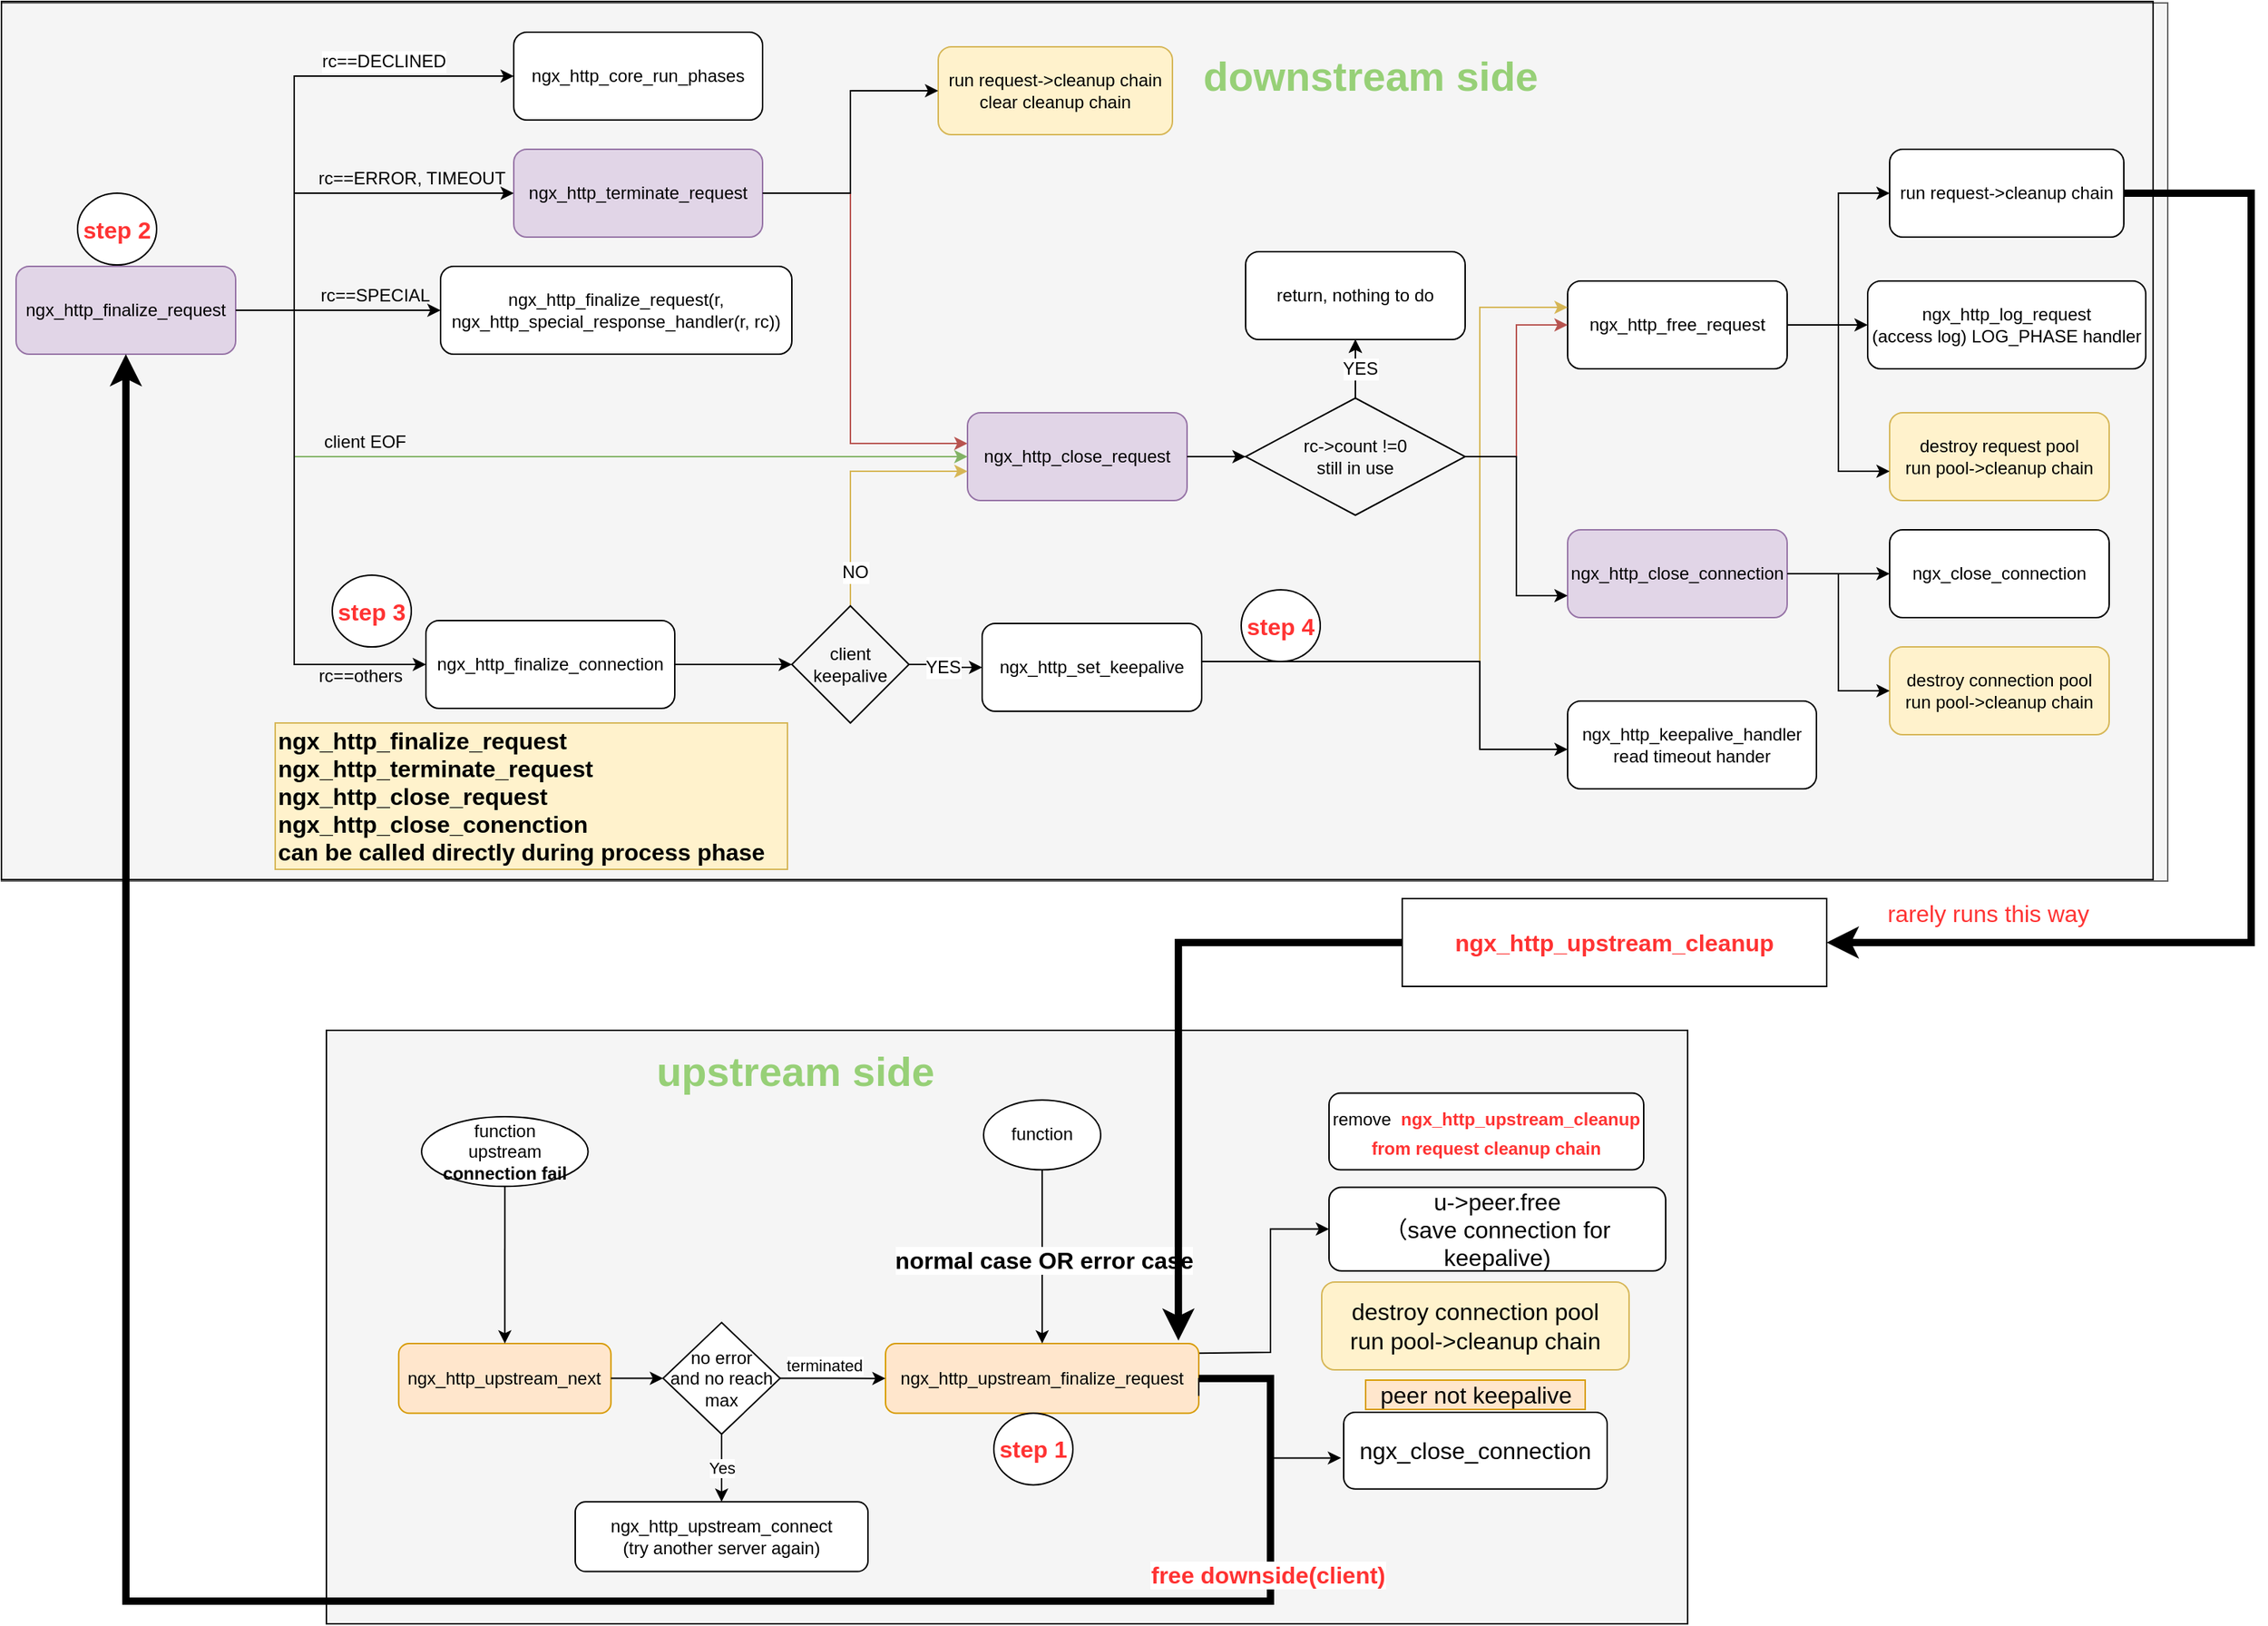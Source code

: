 <mxfile version="14.1.8" type="device"><diagram id="d94VPHdgFYiRo3HJIX4c" name="Page-1"><mxGraphModel dx="2495" dy="1290" grid="1" gridSize="10" guides="1" tooltips="1" connect="1" arrows="1" fold="1" page="1" pageScale="1" pageWidth="850" pageHeight="1100" math="0" shadow="0"><root><mxCell id="0"/><mxCell id="1" parent="0"/><mxCell id="vXh4KZ6xpvYGVUkyk7Ri-33" value="" style="group;fillColor=#f5f5f5;strokeColor=#666666;fontColor=#333333;" parent="1" vertex="1" connectable="0"><mxGeometry x="595" y="1230" width="930" height="405.5" as="geometry"/></mxCell><mxCell id="vXh4KZ6xpvYGVUkyk7Ri-30" value="" style="rounded=0;whiteSpace=wrap;html=1;fontSize=16;fillColor=none;" parent="vXh4KZ6xpvYGVUkyk7Ri-33" vertex="1"><mxGeometry width="930" height="405.5" as="geometry"/></mxCell><mxCell id="vXh4KZ6xpvYGVUkyk7Ri-2" value="function&lt;br&gt;upstream &lt;b&gt;connection fail&lt;/b&gt;" style="ellipse;whiteSpace=wrap;html=1;" parent="vXh4KZ6xpvYGVUkyk7Ri-33" vertex="1"><mxGeometry x="65.02" y="59.002" width="113.75" height="47.65" as="geometry"/></mxCell><mxCell id="vXh4KZ6xpvYGVUkyk7Ri-3" value="function" style="ellipse;whiteSpace=wrap;html=1;" parent="vXh4KZ6xpvYGVUkyk7Ri-33" vertex="1"><mxGeometry x="449" y="47.65" width="80" height="47.65" as="geometry"/></mxCell><mxCell id="vXh4KZ6xpvYGVUkyk7Ri-4" value="ngx_http_upstream_next" style="rounded=1;whiteSpace=wrap;html=1;fillColor=#ffe6cc;strokeColor=#d79b00;" parent="vXh4KZ6xpvYGVUkyk7Ri-33" vertex="1"><mxGeometry x="49.39" y="213.948" width="145" height="47.65" as="geometry"/></mxCell><mxCell id="vXh4KZ6xpvYGVUkyk7Ri-8" style="edgeStyle=orthogonalEdgeStyle;rounded=0;orthogonalLoop=1;jettySize=auto;html=1;entryX=0.5;entryY=0;entryDx=0;entryDy=0;" parent="vXh4KZ6xpvYGVUkyk7Ri-33" source="vXh4KZ6xpvYGVUkyk7Ri-2" target="vXh4KZ6xpvYGVUkyk7Ri-4" edge="1"><mxGeometry relative="1" as="geometry"/></mxCell><mxCell id="zoOKARzqjhSyRLc67rD9-3" style="edgeStyle=orthogonalEdgeStyle;rounded=0;orthogonalLoop=1;jettySize=auto;html=1;exitX=0.998;exitY=0.139;exitDx=0;exitDy=0;fontSize=16;entryX=0;entryY=0.5;entryDx=0;entryDy=0;exitPerimeter=0;" parent="vXh4KZ6xpvYGVUkyk7Ri-33" source="vXh4KZ6xpvYGVUkyk7Ri-5" target="vXh4KZ6xpvYGVUkyk7Ri-16" edge="1"><mxGeometry relative="1" as="geometry"><Array as="points"><mxPoint x="594" y="221"/><mxPoint x="645" y="220"/><mxPoint x="645" y="136"/></Array></mxGeometry></mxCell><mxCell id="vXh4KZ6xpvYGVUkyk7Ri-5" value="ngx_http_upstream_finalize_request" style="rounded=1;whiteSpace=wrap;html=1;fillColor=#ffe6cc;strokeColor=#d79b00;" parent="vXh4KZ6xpvYGVUkyk7Ri-33" vertex="1"><mxGeometry x="382" y="213.95" width="214" height="47.65" as="geometry"/></mxCell><mxCell id="vXh4KZ6xpvYGVUkyk7Ri-13" style="edgeStyle=orthogonalEdgeStyle;rounded=0;orthogonalLoop=1;jettySize=auto;html=1;" parent="vXh4KZ6xpvYGVUkyk7Ri-33" source="vXh4KZ6xpvYGVUkyk7Ri-3" target="vXh4KZ6xpvYGVUkyk7Ri-5" edge="1"><mxGeometry relative="1" as="geometry"/></mxCell><mxCell id="vXh4KZ6xpvYGVUkyk7Ri-15" value="normal case OR error case" style="edgeLabel;html=1;align=center;verticalAlign=middle;resizable=0;points=[];fontStyle=1;fontSize=16;" parent="vXh4KZ6xpvYGVUkyk7Ri-13" vertex="1" connectable="0"><mxGeometry x="0.04" y="1" relative="1" as="geometry"><mxPoint as="offset"/></mxGeometry></mxCell><mxCell id="vXh4KZ6xpvYGVUkyk7Ri-6" value="&lt;div&gt;ngx_http_upstream_connect&lt;/div&gt;&lt;div&gt;(try another server again)&lt;br&gt;&lt;/div&gt;" style="rounded=1;whiteSpace=wrap;html=1;" parent="vXh4KZ6xpvYGVUkyk7Ri-33" vertex="1"><mxGeometry x="170" y="322.113" width="200" height="47.65" as="geometry"/></mxCell><mxCell id="vXh4KZ6xpvYGVUkyk7Ri-11" style="edgeStyle=orthogonalEdgeStyle;rounded=0;orthogonalLoop=1;jettySize=auto;html=1;" parent="vXh4KZ6xpvYGVUkyk7Ri-33" source="vXh4KZ6xpvYGVUkyk7Ri-7" target="vXh4KZ6xpvYGVUkyk7Ri-5" edge="1"><mxGeometry relative="1" as="geometry"/></mxCell><mxCell id="vXh4KZ6xpvYGVUkyk7Ri-14" value="terminated" style="edgeLabel;html=1;align=center;verticalAlign=middle;resizable=0;points=[];" parent="vXh4KZ6xpvYGVUkyk7Ri-11" vertex="1" connectable="0"><mxGeometry x="-0.28" y="2" relative="1" as="geometry"><mxPoint x="4" y="-7" as="offset"/></mxGeometry></mxCell><mxCell id="vXh4KZ6xpvYGVUkyk7Ri-12" value="Yes" style="edgeStyle=orthogonalEdgeStyle;rounded=0;orthogonalLoop=1;jettySize=auto;html=1;exitX=0.5;exitY=1;exitDx=0;exitDy=0;" parent="vXh4KZ6xpvYGVUkyk7Ri-33" source="vXh4KZ6xpvYGVUkyk7Ri-7" target="vXh4KZ6xpvYGVUkyk7Ri-6" edge="1"><mxGeometry relative="1" as="geometry"/></mxCell><mxCell id="vXh4KZ6xpvYGVUkyk7Ri-7" value="&lt;div&gt;no error&lt;/div&gt;&lt;div&gt;and no reach&lt;/div&gt;&lt;div&gt;max&lt;br&gt;&lt;/div&gt;" style="rhombus;whiteSpace=wrap;html=1;" parent="vXh4KZ6xpvYGVUkyk7Ri-33" vertex="1"><mxGeometry x="230" y="199.653" width="80" height="76.24" as="geometry"/></mxCell><mxCell id="vXh4KZ6xpvYGVUkyk7Ri-10" style="edgeStyle=orthogonalEdgeStyle;rounded=0;orthogonalLoop=1;jettySize=auto;html=1;entryX=0;entryY=0.5;entryDx=0;entryDy=0;" parent="vXh4KZ6xpvYGVUkyk7Ri-33" source="vXh4KZ6xpvYGVUkyk7Ri-4" target="vXh4KZ6xpvYGVUkyk7Ri-7" edge="1"><mxGeometry relative="1" as="geometry"/></mxCell><mxCell id="vXh4KZ6xpvYGVUkyk7Ri-32" value="upstream side" style="text;html=1;align=center;verticalAlign=middle;resizable=0;points=[];autosize=1;fontSize=28;fontStyle=1;fontColor=#97D077;" parent="vXh4KZ6xpvYGVUkyk7Ri-33" vertex="1"><mxGeometry x="215" y="7.65" width="210" height="40" as="geometry"/></mxCell><mxCell id="vXh4KZ6xpvYGVUkyk7Ri-16" value="u-&amp;gt;peer.free&lt;br&gt;（save connection for keepalive)" style="rounded=1;whiteSpace=wrap;html=1;fontSize=16;" parent="vXh4KZ6xpvYGVUkyk7Ri-33" vertex="1"><mxGeometry x="685" y="107.212" width="230" height="57.18" as="geometry"/></mxCell><mxCell id="vXh4KZ6xpvYGVUkyk7Ri-17" value="ngx_close_connection" style="rounded=1;whiteSpace=wrap;html=1;fontSize=16;" parent="vXh4KZ6xpvYGVUkyk7Ri-33" vertex="1"><mxGeometry x="695" y="260.999" width="180" height="52.415" as="geometry"/></mxCell><mxCell id="vXh4KZ6xpvYGVUkyk7Ri-18" value="peer not keepalive" style="text;html=1;align=center;verticalAlign=middle;resizable=0;points=[];autosize=1;fontSize=16;fillColor=#ffe6cc;strokeColor=#d79b00;" parent="vXh4KZ6xpvYGVUkyk7Ri-33" vertex="1"><mxGeometry x="710" y="239.017" width="150" height="20" as="geometry"/></mxCell><mxCell id="zoOKARzqjhSyRLc67rD9-1" value="destroy connection pool&lt;br style=&quot;font-size: 16px&quot;&gt;run pool-&amp;gt;cleanup chain" style="rounded=1;whiteSpace=wrap;html=1;fontSize=16;labelBackgroundColor=none;fillColor=#fff2cc;strokeColor=#d6b656;" parent="vXh4KZ6xpvYGVUkyk7Ri-33" vertex="1"><mxGeometry x="680" y="172.02" width="210" height="60" as="geometry"/></mxCell><mxCell id="zoOKARzqjhSyRLc67rD9-4" style="edgeStyle=orthogonalEdgeStyle;rounded=0;orthogonalLoop=1;jettySize=auto;html=1;exitX=1;exitY=0.75;exitDx=0;exitDy=0;startArrow=none;startFill=0;fontSize=16;entryX=-0.01;entryY=0.595;entryDx=0;entryDy=0;entryPerimeter=0;" parent="vXh4KZ6xpvYGVUkyk7Ri-33" source="vXh4KZ6xpvYGVUkyk7Ri-5" target="vXh4KZ6xpvYGVUkyk7Ri-17" edge="1"><mxGeometry relative="1" as="geometry"><mxPoint x="645" y="260" as="targetPoint"/><Array as="points"><mxPoint x="596" y="238"/><mxPoint x="646" y="238"/><mxPoint x="646" y="292"/></Array></mxGeometry></mxCell><mxCell id="zoOKARzqjhSyRLc67rD9-9" value="&lt;font style=&quot;font-size: 12px&quot;&gt;remove&amp;nbsp;&amp;nbsp;&lt;span style=&quot;color: rgb(255 , 51 , 51) ; font-weight: 700&quot;&gt;ngx_http_upstream_cleanup&lt;br&gt;from request cleanup chain&lt;br&gt;&lt;/span&gt;&lt;/font&gt;" style="rounded=1;whiteSpace=wrap;html=1;fontSize=16;" parent="vXh4KZ6xpvYGVUkyk7Ri-33" vertex="1"><mxGeometry x="685" y="42.89" width="215" height="52.41" as="geometry"/></mxCell><mxCell id="zoOKARzqjhSyRLc67rD9-11" value="step 1" style="ellipse;whiteSpace=wrap;html=1;fontSize=16;fontColor=#FF3333;fontStyle=1" parent="vXh4KZ6xpvYGVUkyk7Ri-33" vertex="1"><mxGeometry x="456" y="261.6" width="54" height="49" as="geometry"/></mxCell><mxCell id="vXh4KZ6xpvYGVUkyk7Ri-130" value="" style="group;fillColor=#f5f5f5;strokeColor=#666666;fontColor=#333333;" parent="1" vertex="1" connectable="0"><mxGeometry x="373" y="528" width="1480" height="600" as="geometry"/></mxCell><mxCell id="vXh4KZ6xpvYGVUkyk7Ri-128" value="" style="rounded=0;whiteSpace=wrap;html=1;labelBackgroundColor=none;fillColor=none;fontSize=12;fontColor=#000000;" parent="vXh4KZ6xpvYGVUkyk7Ri-130" vertex="1"><mxGeometry y="-1" width="1470" height="600" as="geometry"/></mxCell><mxCell id="vXh4KZ6xpvYGVUkyk7Ri-48" value="ngx_http_finalize_request" style="rounded=1;whiteSpace=wrap;html=1;fontSize=12;labelBackgroundColor=none;fillColor=#e1d5e7;strokeColor=#9673a6;" parent="vXh4KZ6xpvYGVUkyk7Ri-130" vertex="1"><mxGeometry x="10" y="180" width="150" height="60" as="geometry"/></mxCell><mxCell id="vXh4KZ6xpvYGVUkyk7Ri-49" value="ngx_http_finalize_request(r, ngx_http_special_response_handler(r, rc))" style="rounded=1;whiteSpace=wrap;html=1;fontSize=12;labelBackgroundColor=none;" parent="vXh4KZ6xpvYGVUkyk7Ri-130" vertex="1"><mxGeometry x="300" y="180" width="240" height="60" as="geometry"/></mxCell><mxCell id="vXh4KZ6xpvYGVUkyk7Ri-56" style="edgeStyle=orthogonalEdgeStyle;rounded=0;orthogonalLoop=1;jettySize=auto;html=1;entryX=0;entryY=0.5;entryDx=0;entryDy=0;startArrow=none;startFill=0;endArrow=classic;endFill=1;fontSize=12;fontColor=#000000;" parent="vXh4KZ6xpvYGVUkyk7Ri-130" source="vXh4KZ6xpvYGVUkyk7Ri-48" target="vXh4KZ6xpvYGVUkyk7Ri-49" edge="1"><mxGeometry relative="1" as="geometry"/></mxCell><mxCell id="vXh4KZ6xpvYGVUkyk7Ri-68" style="edgeStyle=orthogonalEdgeStyle;rounded=0;orthogonalLoop=1;jettySize=auto;html=1;startArrow=none;startFill=0;endArrow=classic;endFill=1;fontSize=12;fontColor=#000000;fillColor=#f8cecc;strokeColor=#b85450;" parent="vXh4KZ6xpvYGVUkyk7Ri-130" source="vXh4KZ6xpvYGVUkyk7Ri-50" edge="1"><mxGeometry relative="1" as="geometry"><mxPoint x="660" y="301" as="targetPoint"/><Array as="points"><mxPoint x="580" y="130"/><mxPoint x="580" y="301"/></Array></mxGeometry></mxCell><mxCell id="vXh4KZ6xpvYGVUkyk7Ri-50" value="ngx_http_terminate_request" style="rounded=1;whiteSpace=wrap;html=1;fontSize=12;labelBackgroundColor=none;fillColor=#e1d5e7;strokeColor=#9673a6;" parent="vXh4KZ6xpvYGVUkyk7Ri-130" vertex="1"><mxGeometry x="350" y="100" width="170" height="60" as="geometry"/></mxCell><mxCell id="vXh4KZ6xpvYGVUkyk7Ri-55" style="edgeStyle=orthogonalEdgeStyle;rounded=0;orthogonalLoop=1;jettySize=auto;html=1;entryX=0;entryY=0.5;entryDx=0;entryDy=0;startArrow=none;startFill=0;endArrow=classic;endFill=1;fontSize=12;fontColor=#000000;" parent="vXh4KZ6xpvYGVUkyk7Ri-130" source="vXh4KZ6xpvYGVUkyk7Ri-48" target="vXh4KZ6xpvYGVUkyk7Ri-50" edge="1"><mxGeometry relative="1" as="geometry"><Array as="points"><mxPoint x="200" y="210"/><mxPoint x="200" y="130"/></Array></mxGeometry></mxCell><mxCell id="vXh4KZ6xpvYGVUkyk7Ri-51" value="ngx_http_core_run_phases" style="rounded=1;whiteSpace=wrap;html=1;fontSize=12;labelBackgroundColor=none;" parent="vXh4KZ6xpvYGVUkyk7Ri-130" vertex="1"><mxGeometry x="350" y="20" width="170" height="60" as="geometry"/></mxCell><mxCell id="vXh4KZ6xpvYGVUkyk7Ri-54" style="edgeStyle=orthogonalEdgeStyle;rounded=0;orthogonalLoop=1;jettySize=auto;html=1;exitX=1;exitY=0.5;exitDx=0;exitDy=0;entryX=0;entryY=0.5;entryDx=0;entryDy=0;startArrow=none;startFill=0;endArrow=classic;endFill=1;fontSize=12;fontColor=#000000;" parent="vXh4KZ6xpvYGVUkyk7Ri-130" source="vXh4KZ6xpvYGVUkyk7Ri-48" target="vXh4KZ6xpvYGVUkyk7Ri-51" edge="1"><mxGeometry relative="1" as="geometry"><Array as="points"><mxPoint x="200" y="210"/><mxPoint x="200" y="50"/></Array></mxGeometry></mxCell><mxCell id="vXh4KZ6xpvYGVUkyk7Ri-59" value="rc==DECLINED" style="edgeLabel;html=1;align=center;verticalAlign=middle;resizable=0;points=[];fontSize=12;fontColor=#000000;" parent="vXh4KZ6xpvYGVUkyk7Ri-54" vertex="1" connectable="0"><mxGeometry x="0.383" y="-1" relative="1" as="geometry"><mxPoint x="18.33" y="-11" as="offset"/></mxGeometry></mxCell><mxCell id="vXh4KZ6xpvYGVUkyk7Ri-52" value="ngx_http_close_request" style="rounded=1;whiteSpace=wrap;html=1;fontSize=12;labelBackgroundColor=none;fillColor=#e1d5e7;strokeColor=#9673a6;" parent="vXh4KZ6xpvYGVUkyk7Ri-130" vertex="1"><mxGeometry x="660" y="280" width="150" height="60" as="geometry"/></mxCell><mxCell id="vXh4KZ6xpvYGVUkyk7Ri-57" style="edgeStyle=orthogonalEdgeStyle;rounded=0;orthogonalLoop=1;jettySize=auto;html=1;entryX=0;entryY=0.5;entryDx=0;entryDy=0;startArrow=none;startFill=0;endArrow=classic;endFill=1;fontSize=12;fontColor=#000000;fillColor=#d5e8d4;strokeColor=#82b366;" parent="vXh4KZ6xpvYGVUkyk7Ri-130" source="vXh4KZ6xpvYGVUkyk7Ri-48" target="vXh4KZ6xpvYGVUkyk7Ri-52" edge="1"><mxGeometry relative="1" as="geometry"><Array as="points"><mxPoint x="200" y="210"/><mxPoint x="200" y="310"/></Array></mxGeometry></mxCell><mxCell id="vXh4KZ6xpvYGVUkyk7Ri-53" value="ngx_http_finalize_connection" style="rounded=1;whiteSpace=wrap;html=1;fontSize=12;labelBackgroundColor=none;" parent="vXh4KZ6xpvYGVUkyk7Ri-130" vertex="1"><mxGeometry x="290" y="422" width="170" height="60" as="geometry"/></mxCell><mxCell id="vXh4KZ6xpvYGVUkyk7Ri-58" style="edgeStyle=orthogonalEdgeStyle;rounded=0;orthogonalLoop=1;jettySize=auto;html=1;entryX=0;entryY=0.5;entryDx=0;entryDy=0;startArrow=none;startFill=0;endArrow=classic;endFill=1;fontSize=12;fontColor=#000000;" parent="vXh4KZ6xpvYGVUkyk7Ri-130" source="vXh4KZ6xpvYGVUkyk7Ri-48" target="vXh4KZ6xpvYGVUkyk7Ri-53" edge="1"><mxGeometry relative="1" as="geometry"><Array as="points"><mxPoint x="200" y="210"/><mxPoint x="200" y="452"/></Array></mxGeometry></mxCell><mxCell id="vXh4KZ6xpvYGVUkyk7Ri-60" value="rc==ERROR, TIMEOUT" style="text;html=1;align=center;verticalAlign=middle;resizable=0;points=[];autosize=1;fontSize=12;fontColor=#000000;" parent="vXh4KZ6xpvYGVUkyk7Ri-130" vertex="1"><mxGeometry x="210" y="110" width="140" height="20" as="geometry"/></mxCell><mxCell id="vXh4KZ6xpvYGVUkyk7Ri-61" value="rc==SPECIAL" style="text;html=1;align=center;verticalAlign=middle;resizable=0;points=[];autosize=1;fontSize=12;fontColor=#000000;" parent="vXh4KZ6xpvYGVUkyk7Ri-130" vertex="1"><mxGeometry x="210" y="190" width="90" height="20" as="geometry"/></mxCell><mxCell id="vXh4KZ6xpvYGVUkyk7Ri-62" value="client EOF" style="text;html=1;align=center;verticalAlign=middle;resizable=0;points=[];autosize=1;fontSize=12;fontColor=#000000;" parent="vXh4KZ6xpvYGVUkyk7Ri-130" vertex="1"><mxGeometry x="213" y="290" width="70" height="20" as="geometry"/></mxCell><mxCell id="vXh4KZ6xpvYGVUkyk7Ri-63" value="rc==others" style="text;html=1;align=center;verticalAlign=middle;resizable=0;points=[];autosize=1;fontSize=12;fontColor=#000000;" parent="vXh4KZ6xpvYGVUkyk7Ri-130" vertex="1"><mxGeometry x="210" y="450" width="70" height="20" as="geometry"/></mxCell><mxCell id="vXh4KZ6xpvYGVUkyk7Ri-64" value="run request-&amp;gt;cleanup chain&lt;br&gt;clear cleanup chain" style="rounded=1;whiteSpace=wrap;html=1;labelBackgroundColor=none;fontSize=12;fillColor=#fff2cc;strokeColor=#d6b656;" parent="vXh4KZ6xpvYGVUkyk7Ri-130" vertex="1"><mxGeometry x="640" y="30" width="160" height="60" as="geometry"/></mxCell><mxCell id="vXh4KZ6xpvYGVUkyk7Ri-67" style="edgeStyle=orthogonalEdgeStyle;rounded=0;orthogonalLoop=1;jettySize=auto;html=1;exitX=1;exitY=0.5;exitDx=0;exitDy=0;entryX=0;entryY=0.5;entryDx=0;entryDy=0;startArrow=none;startFill=0;endArrow=classic;endFill=1;fontSize=12;fontColor=#000000;" parent="vXh4KZ6xpvYGVUkyk7Ri-130" source="vXh4KZ6xpvYGVUkyk7Ri-50" target="vXh4KZ6xpvYGVUkyk7Ri-64" edge="1"><mxGeometry relative="1" as="geometry"/></mxCell><mxCell id="vXh4KZ6xpvYGVUkyk7Ri-69" value="ngx_http_set_keepalive" style="rounded=1;whiteSpace=wrap;html=1;fontSize=12;labelBackgroundColor=none;" parent="vXh4KZ6xpvYGVUkyk7Ri-130" vertex="1"><mxGeometry x="670" y="424" width="150" height="60" as="geometry"/></mxCell><mxCell id="vXh4KZ6xpvYGVUkyk7Ri-75" style="edgeStyle=orthogonalEdgeStyle;rounded=0;orthogonalLoop=1;jettySize=auto;html=1;exitX=0.5;exitY=0;exitDx=0;exitDy=0;startArrow=none;startFill=0;endArrow=classic;endFill=1;fontSize=12;fontColor=#000000;fillColor=#fff2cc;strokeColor=#d6b656;" parent="vXh4KZ6xpvYGVUkyk7Ri-130" source="vXh4KZ6xpvYGVUkyk7Ri-70" edge="1"><mxGeometry relative="1" as="geometry"><mxPoint x="660" y="320" as="targetPoint"/><Array as="points"><mxPoint x="580" y="320"/><mxPoint x="660" y="320"/></Array></mxGeometry></mxCell><mxCell id="vXh4KZ6xpvYGVUkyk7Ri-80" value="NO" style="edgeLabel;html=1;align=center;verticalAlign=middle;resizable=0;points=[];fontSize=12;fontColor=#000000;" parent="vXh4KZ6xpvYGVUkyk7Ri-75" vertex="1" connectable="0"><mxGeometry x="-0.726" y="-3" relative="1" as="geometry"><mxPoint as="offset"/></mxGeometry></mxCell><mxCell id="vXh4KZ6xpvYGVUkyk7Ri-76" style="edgeStyle=orthogonalEdgeStyle;rounded=0;orthogonalLoop=1;jettySize=auto;html=1;exitX=1;exitY=0.5;exitDx=0;exitDy=0;entryX=0;entryY=0.5;entryDx=0;entryDy=0;startArrow=none;startFill=0;endArrow=classic;endFill=1;fontSize=12;fontColor=#000000;" parent="vXh4KZ6xpvYGVUkyk7Ri-130" source="vXh4KZ6xpvYGVUkyk7Ri-70" target="vXh4KZ6xpvYGVUkyk7Ri-69" edge="1"><mxGeometry relative="1" as="geometry"/></mxCell><mxCell id="vXh4KZ6xpvYGVUkyk7Ri-81" value="YES" style="edgeLabel;html=1;align=center;verticalAlign=middle;resizable=0;points=[];fontSize=12;fontColor=#000000;" parent="vXh4KZ6xpvYGVUkyk7Ri-76" vertex="1" connectable="0"><mxGeometry x="-0.143" y="-2" relative="1" as="geometry"><mxPoint as="offset"/></mxGeometry></mxCell><mxCell id="vXh4KZ6xpvYGVUkyk7Ri-70" value="client keepalive" style="rhombus;whiteSpace=wrap;html=1;labelBackgroundColor=none;fillColor=none;fontSize=12;fontColor=#000000;" parent="vXh4KZ6xpvYGVUkyk7Ri-130" vertex="1"><mxGeometry x="540" y="412" width="80" height="80" as="geometry"/></mxCell><mxCell id="vXh4KZ6xpvYGVUkyk7Ri-71" style="edgeStyle=orthogonalEdgeStyle;rounded=0;orthogonalLoop=1;jettySize=auto;html=1;startArrow=none;startFill=0;endArrow=classic;endFill=1;fontSize=12;fontColor=#000000;" parent="vXh4KZ6xpvYGVUkyk7Ri-130" source="vXh4KZ6xpvYGVUkyk7Ri-53" target="vXh4KZ6xpvYGVUkyk7Ri-70" edge="1"><mxGeometry relative="1" as="geometry"/></mxCell><mxCell id="vXh4KZ6xpvYGVUkyk7Ri-77" value="&lt;div&gt;rc-&amp;gt;count !=0&lt;/div&gt;&lt;div&gt;still in use&lt;br&gt;&lt;/div&gt;" style="rhombus;whiteSpace=wrap;html=1;labelBackgroundColor=none;fillColor=none;fontSize=12;fontColor=#000000;" parent="vXh4KZ6xpvYGVUkyk7Ri-130" vertex="1"><mxGeometry x="850" y="270" width="150" height="80" as="geometry"/></mxCell><mxCell id="vXh4KZ6xpvYGVUkyk7Ri-78" style="edgeStyle=orthogonalEdgeStyle;rounded=0;orthogonalLoop=1;jettySize=auto;html=1;entryX=0;entryY=0.5;entryDx=0;entryDy=0;startArrow=none;startFill=0;endArrow=classic;endFill=1;fontSize=12;fontColor=#000000;" parent="vXh4KZ6xpvYGVUkyk7Ri-130" source="vXh4KZ6xpvYGVUkyk7Ri-52" target="vXh4KZ6xpvYGVUkyk7Ri-77" edge="1"><mxGeometry relative="1" as="geometry"/></mxCell><mxCell id="vXh4KZ6xpvYGVUkyk7Ri-79" value="return, nothing to do" style="rounded=1;whiteSpace=wrap;html=1;fontSize=12;labelBackgroundColor=none;" parent="vXh4KZ6xpvYGVUkyk7Ri-130" vertex="1"><mxGeometry x="850" y="170" width="150" height="60" as="geometry"/></mxCell><mxCell id="vXh4KZ6xpvYGVUkyk7Ri-83" value="NO" style="edgeStyle=orthogonalEdgeStyle;rounded=0;orthogonalLoop=1;jettySize=auto;html=1;exitX=0.5;exitY=0;exitDx=0;exitDy=0;entryX=0.5;entryY=1;entryDx=0;entryDy=0;startArrow=none;startFill=0;endArrow=classic;endFill=1;fontSize=12;fontColor=#000000;" parent="vXh4KZ6xpvYGVUkyk7Ri-130" source="vXh4KZ6xpvYGVUkyk7Ri-77" target="vXh4KZ6xpvYGVUkyk7Ri-79" edge="1"><mxGeometry relative="1" as="geometry"/></mxCell><mxCell id="vXh4KZ6xpvYGVUkyk7Ri-84" value="" style="edgeStyle=orthogonalEdgeStyle;rounded=0;orthogonalLoop=1;jettySize=auto;html=1;startArrow=none;startFill=0;endArrow=classic;endFill=1;fontSize=12;fontColor=#000000;" parent="vXh4KZ6xpvYGVUkyk7Ri-130" source="vXh4KZ6xpvYGVUkyk7Ri-77" target="vXh4KZ6xpvYGVUkyk7Ri-79" edge="1"><mxGeometry relative="1" as="geometry"/></mxCell><mxCell id="vXh4KZ6xpvYGVUkyk7Ri-86" value="YES" style="edgeLabel;html=1;align=center;verticalAlign=middle;resizable=0;points=[];fontSize=12;fontColor=#000000;" parent="vXh4KZ6xpvYGVUkyk7Ri-84" vertex="1" connectable="0"><mxGeometry x="-0.012" y="-3" relative="1" as="geometry"><mxPoint as="offset"/></mxGeometry></mxCell><mxCell id="vXh4KZ6xpvYGVUkyk7Ri-87" value="ngx_http_free_request" style="rounded=1;whiteSpace=wrap;html=1;fontSize=12;labelBackgroundColor=none;" parent="vXh4KZ6xpvYGVUkyk7Ri-130" vertex="1"><mxGeometry x="1070" y="190" width="150" height="60" as="geometry"/></mxCell><mxCell id="vXh4KZ6xpvYGVUkyk7Ri-96" style="edgeStyle=orthogonalEdgeStyle;rounded=0;orthogonalLoop=1;jettySize=auto;html=1;startArrow=none;startFill=0;endArrow=classic;endFill=1;fontSize=12;fontColor=#000000;fillColor=#fff2cc;strokeColor=#d6b656;" parent="vXh4KZ6xpvYGVUkyk7Ri-130" edge="1"><mxGeometry relative="1" as="geometry"><Array as="points"><mxPoint x="1010" y="450"/><mxPoint x="1010" y="208"/></Array><mxPoint x="820" y="450" as="sourcePoint"/><mxPoint x="1070" y="208.0" as="targetPoint"/></mxGeometry></mxCell><mxCell id="vXh4KZ6xpvYGVUkyk7Ri-94" style="edgeStyle=orthogonalEdgeStyle;rounded=0;orthogonalLoop=1;jettySize=auto;html=1;exitX=1;exitY=0.5;exitDx=0;exitDy=0;entryX=0;entryY=0.5;entryDx=0;entryDy=0;startArrow=none;startFill=0;endArrow=classic;endFill=1;fontSize=12;fontColor=#000000;fillColor=#f8cecc;strokeColor=#b85450;" parent="vXh4KZ6xpvYGVUkyk7Ri-130" source="vXh4KZ6xpvYGVUkyk7Ri-77" target="vXh4KZ6xpvYGVUkyk7Ri-87" edge="1"><mxGeometry relative="1" as="geometry"/></mxCell><mxCell id="vXh4KZ6xpvYGVUkyk7Ri-88" value="ngx_http_close_connection" style="rounded=1;whiteSpace=wrap;html=1;fontSize=12;labelBackgroundColor=none;fillColor=#e1d5e7;strokeColor=#9673a6;" parent="vXh4KZ6xpvYGVUkyk7Ri-130" vertex="1"><mxGeometry x="1070" y="360" width="150" height="60" as="geometry"/></mxCell><mxCell id="vXh4KZ6xpvYGVUkyk7Ri-95" style="edgeStyle=orthogonalEdgeStyle;rounded=0;orthogonalLoop=1;jettySize=auto;html=1;entryX=0;entryY=0.75;entryDx=0;entryDy=0;startArrow=none;startFill=0;endArrow=classic;endFill=1;fontSize=12;fontColor=#000000;" parent="vXh4KZ6xpvYGVUkyk7Ri-130" source="vXh4KZ6xpvYGVUkyk7Ri-77" target="vXh4KZ6xpvYGVUkyk7Ri-88" edge="1"><mxGeometry relative="1" as="geometry"/></mxCell><mxCell id="vXh4KZ6xpvYGVUkyk7Ri-89" value="run request-&amp;gt;cleanup chain" style="rounded=1;whiteSpace=wrap;html=1;fontSize=12;labelBackgroundColor=none;" parent="vXh4KZ6xpvYGVUkyk7Ri-130" vertex="1"><mxGeometry x="1290" y="100" width="160" height="60" as="geometry"/></mxCell><mxCell id="vXh4KZ6xpvYGVUkyk7Ri-99" style="edgeStyle=orthogonalEdgeStyle;rounded=0;orthogonalLoop=1;jettySize=auto;html=1;entryX=0;entryY=0.5;entryDx=0;entryDy=0;startArrow=none;startFill=0;endArrow=classic;endFill=1;fontSize=12;fontColor=#000000;" parent="vXh4KZ6xpvYGVUkyk7Ri-130" source="vXh4KZ6xpvYGVUkyk7Ri-87" target="vXh4KZ6xpvYGVUkyk7Ri-89" edge="1"><mxGeometry relative="1" as="geometry"/></mxCell><mxCell id="vXh4KZ6xpvYGVUkyk7Ri-90" value="ngx_http_log_request&lt;br&gt;(access log) LOG_PHASE handler" style="rounded=1;whiteSpace=wrap;html=1;fontSize=12;labelBackgroundColor=none;" parent="vXh4KZ6xpvYGVUkyk7Ri-130" vertex="1"><mxGeometry x="1275" y="190" width="190" height="60" as="geometry"/></mxCell><mxCell id="vXh4KZ6xpvYGVUkyk7Ri-100" style="edgeStyle=orthogonalEdgeStyle;rounded=0;orthogonalLoop=1;jettySize=auto;html=1;entryX=0;entryY=0.5;entryDx=0;entryDy=0;startArrow=none;startFill=0;endArrow=classic;endFill=1;fontSize=12;fontColor=#000000;" parent="vXh4KZ6xpvYGVUkyk7Ri-130" source="vXh4KZ6xpvYGVUkyk7Ri-87" target="vXh4KZ6xpvYGVUkyk7Ri-90" edge="1"><mxGeometry relative="1" as="geometry"/></mxCell><mxCell id="vXh4KZ6xpvYGVUkyk7Ri-91" value="destroy request pool&lt;br&gt;run pool-&amp;gt;cleanup chain" style="rounded=1;whiteSpace=wrap;html=1;fontSize=12;labelBackgroundColor=none;fillColor=#fff2cc;strokeColor=#d6b656;" parent="vXh4KZ6xpvYGVUkyk7Ri-130" vertex="1"><mxGeometry x="1290" y="280" width="150" height="60" as="geometry"/></mxCell><mxCell id="vXh4KZ6xpvYGVUkyk7Ri-101" style="edgeStyle=orthogonalEdgeStyle;rounded=0;orthogonalLoop=1;jettySize=auto;html=1;entryX=0;entryY=0.667;entryDx=0;entryDy=0;entryPerimeter=0;startArrow=none;startFill=0;endArrow=classic;endFill=1;fontSize=12;fontColor=#000000;" parent="vXh4KZ6xpvYGVUkyk7Ri-130" source="vXh4KZ6xpvYGVUkyk7Ri-87" target="vXh4KZ6xpvYGVUkyk7Ri-91" edge="1"><mxGeometry relative="1" as="geometry"/></mxCell><mxCell id="vXh4KZ6xpvYGVUkyk7Ri-92" value="ngx_close_connection" style="rounded=1;whiteSpace=wrap;html=1;fontSize=12;labelBackgroundColor=none;" parent="vXh4KZ6xpvYGVUkyk7Ri-130" vertex="1"><mxGeometry x="1290" y="360" width="150" height="60" as="geometry"/></mxCell><mxCell id="vXh4KZ6xpvYGVUkyk7Ri-102" style="edgeStyle=orthogonalEdgeStyle;rounded=0;orthogonalLoop=1;jettySize=auto;html=1;entryX=0;entryY=0.5;entryDx=0;entryDy=0;startArrow=none;startFill=0;endArrow=classic;endFill=1;fontSize=12;fontColor=#000000;" parent="vXh4KZ6xpvYGVUkyk7Ri-130" source="vXh4KZ6xpvYGVUkyk7Ri-88" target="vXh4KZ6xpvYGVUkyk7Ri-92" edge="1"><mxGeometry relative="1" as="geometry"/></mxCell><mxCell id="vXh4KZ6xpvYGVUkyk7Ri-93" value="destroy connection pool&lt;br&gt;run pool-&amp;gt;cleanup chain" style="rounded=1;whiteSpace=wrap;html=1;fontSize=12;labelBackgroundColor=none;fillColor=#fff2cc;strokeColor=#d6b656;" parent="vXh4KZ6xpvYGVUkyk7Ri-130" vertex="1"><mxGeometry x="1290" y="440" width="150" height="60" as="geometry"/></mxCell><mxCell id="vXh4KZ6xpvYGVUkyk7Ri-103" style="edgeStyle=orthogonalEdgeStyle;rounded=0;orthogonalLoop=1;jettySize=auto;html=1;entryX=0;entryY=0.5;entryDx=0;entryDy=0;startArrow=none;startFill=0;endArrow=classic;endFill=1;fontSize=12;fontColor=#000000;" parent="vXh4KZ6xpvYGVUkyk7Ri-130" source="vXh4KZ6xpvYGVUkyk7Ri-88" target="vXh4KZ6xpvYGVUkyk7Ri-93" edge="1"><mxGeometry relative="1" as="geometry"/></mxCell><mxCell id="vXh4KZ6xpvYGVUkyk7Ri-97" value="ngx_http_keepalive_handler&lt;br&gt;&lt;div&gt;read timeout hander&lt;/div&gt;" style="rounded=1;whiteSpace=wrap;html=1;fontSize=12;labelBackgroundColor=none;" parent="vXh4KZ6xpvYGVUkyk7Ri-130" vertex="1"><mxGeometry x="1070" y="477" width="170" height="60" as="geometry"/></mxCell><mxCell id="vXh4KZ6xpvYGVUkyk7Ri-98" style="edgeStyle=orthogonalEdgeStyle;rounded=0;orthogonalLoop=1;jettySize=auto;html=1;startArrow=none;startFill=0;endArrow=classic;endFill=1;fontSize=12;fontColor=#000000;" parent="vXh4KZ6xpvYGVUkyk7Ri-130" target="vXh4KZ6xpvYGVUkyk7Ri-97" edge="1"><mxGeometry relative="1" as="geometry"><Array as="points"><mxPoint x="1010" y="450"/><mxPoint x="1010" y="510"/></Array><mxPoint x="820" y="450" as="sourcePoint"/><mxPoint x="1070" y="510" as="targetPoint"/></mxGeometry></mxCell><mxCell id="vXh4KZ6xpvYGVUkyk7Ri-129" value="downstream side" style="text;html=1;align=center;verticalAlign=middle;resizable=0;points=[];autosize=1;fontSize=28;fontColor=#97D077;fontStyle=1" parent="vXh4KZ6xpvYGVUkyk7Ri-130" vertex="1"><mxGeometry x="815" y="30" width="240" height="40" as="geometry"/></mxCell><mxCell id="vXh4KZ6xpvYGVUkyk7Ri-131" value="ngx_http_finalize_request&lt;br&gt;ngx_http_terminate_request&lt;br&gt;ngx_http_close_request&lt;br&gt;ngx_http_close_conenction&lt;br&gt;can be called directly during process phase" style="text;html=1;align=left;verticalAlign=middle;resizable=0;points=[];autosize=1;fontSize=16;fontStyle=1;fillColor=#fff2cc;strokeColor=#d6b656;" parent="vXh4KZ6xpvYGVUkyk7Ri-130" vertex="1"><mxGeometry x="187" y="492" width="350" height="100" as="geometry"/></mxCell><mxCell id="zoOKARzqjhSyRLc67rD9-12" value="step 2" style="ellipse;whiteSpace=wrap;html=1;fontSize=16;fontColor=#FF3333;fontStyle=1" parent="vXh4KZ6xpvYGVUkyk7Ri-130" vertex="1"><mxGeometry x="52" y="130.0" width="54" height="49" as="geometry"/></mxCell><mxCell id="wep0MSnsJ3QzWXurUzwT-1" value="step 3" style="ellipse;whiteSpace=wrap;html=1;fontSize=16;fontColor=#FF3333;fontStyle=1" vertex="1" parent="vXh4KZ6xpvYGVUkyk7Ri-130"><mxGeometry x="226" y="391.0" width="54" height="49" as="geometry"/></mxCell><mxCell id="wep0MSnsJ3QzWXurUzwT-112" value="step 4" style="ellipse;whiteSpace=wrap;html=1;fontSize=16;fontColor=#FF3333;fontStyle=1" vertex="1" parent="vXh4KZ6xpvYGVUkyk7Ri-130"><mxGeometry x="847" y="401.0" width="54" height="49" as="geometry"/></mxCell><mxCell id="vXh4KZ6xpvYGVUkyk7Ri-28" style="edgeStyle=orthogonalEdgeStyle;rounded=0;orthogonalLoop=1;jettySize=auto;html=1;fontSize=16;startArrow=none;startFill=0;strokeWidth=5;" parent="1" source="vXh4KZ6xpvYGVUkyk7Ri-5" target="vXh4KZ6xpvYGVUkyk7Ri-48" edge="1"><mxGeometry relative="1" as="geometry"><Array as="points"><mxPoint x="1240" y="1468"/><mxPoint x="1240" y="1620"/><mxPoint x="458" y="1620"/></Array></mxGeometry></mxCell><mxCell id="zoOKARzqjhSyRLc67rD9-5" value="free downside(client)" style="edgeLabel;html=1;align=center;verticalAlign=middle;resizable=0;points=[];fontSize=16;fontColor=#FF3333;fontStyle=1" parent="vXh4KZ6xpvYGVUkyk7Ri-28" vertex="1" connectable="0"><mxGeometry x="-0.801" y="-2" relative="1" as="geometry"><mxPoint as="offset"/></mxGeometry></mxCell><mxCell id="zoOKARzqjhSyRLc67rD9-8" value="" style="edgeStyle=orthogonalEdgeStyle;rounded=0;orthogonalLoop=1;jettySize=auto;html=1;exitX=0;exitY=0.5;exitDx=0;exitDy=0;entryX=0.935;entryY=-0.041;entryDx=0;entryDy=0;entryPerimeter=0;startArrow=none;startFill=0;strokeWidth=5;fontSize=16;fontColor=#FF3333;" parent="1" source="zoOKARzqjhSyRLc67rD9-6" target="vXh4KZ6xpvYGVUkyk7Ri-5" edge="1"><mxGeometry relative="1" as="geometry"/></mxCell><mxCell id="zoOKARzqjhSyRLc67rD9-6" value="ngx_http_upstream_cleanup" style="whiteSpace=wrap;html=1;fontSize=16;fontColor=#FF3333;fontStyle=1" parent="1" vertex="1"><mxGeometry x="1330" y="1140" width="290" height="60" as="geometry"/></mxCell><mxCell id="zoOKARzqjhSyRLc67rD9-7" style="edgeStyle=orthogonalEdgeStyle;rounded=0;orthogonalLoop=1;jettySize=auto;html=1;startArrow=none;startFill=0;strokeWidth=5;fontSize=16;fontColor=#FF3333;" parent="1" source="vXh4KZ6xpvYGVUkyk7Ri-89" target="zoOKARzqjhSyRLc67rD9-6" edge="1"><mxGeometry relative="1" as="geometry"><Array as="points"><mxPoint x="1910" y="658"/><mxPoint x="1910" y="1170"/></Array></mxGeometry></mxCell><mxCell id="zoOKARzqjhSyRLc67rD9-10" value="rarely runs this way" style="text;html=1;align=center;verticalAlign=middle;resizable=0;points=[];autosize=1;fontSize=16;fontColor=#FF3333;" parent="1" vertex="1"><mxGeometry x="1655" y="1140" width="150" height="20" as="geometry"/></mxCell></root></mxGraphModel></diagram></mxfile>